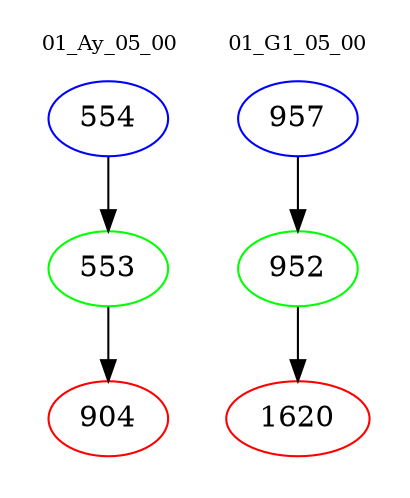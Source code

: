 digraph{
subgraph cluster_0 {
color = white
label = "01_Ay_05_00";
fontsize=10;
T0_554 [label="554", color="blue"]
T0_554 -> T0_553 [color="black"]
T0_553 [label="553", color="green"]
T0_553 -> T0_904 [color="black"]
T0_904 [label="904", color="red"]
}
subgraph cluster_1 {
color = white
label = "01_G1_05_00";
fontsize=10;
T1_957 [label="957", color="blue"]
T1_957 -> T1_952 [color="black"]
T1_952 [label="952", color="green"]
T1_952 -> T1_1620 [color="black"]
T1_1620 [label="1620", color="red"]
}
}
